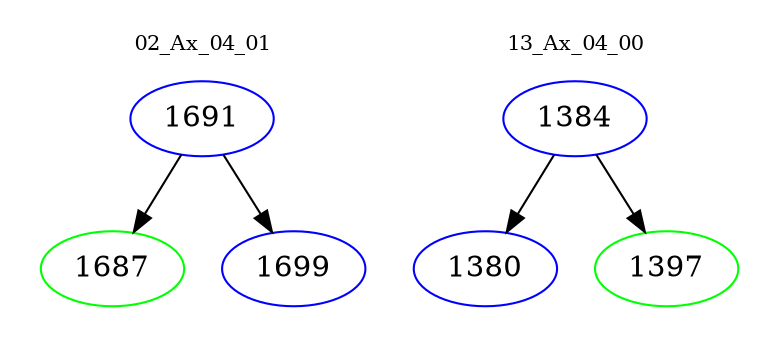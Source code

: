 digraph{
subgraph cluster_0 {
color = white
label = "02_Ax_04_01";
fontsize=10;
T0_1691 [label="1691", color="blue"]
T0_1691 -> T0_1687 [color="black"]
T0_1687 [label="1687", color="green"]
T0_1691 -> T0_1699 [color="black"]
T0_1699 [label="1699", color="blue"]
}
subgraph cluster_1 {
color = white
label = "13_Ax_04_00";
fontsize=10;
T1_1384 [label="1384", color="blue"]
T1_1384 -> T1_1380 [color="black"]
T1_1380 [label="1380", color="blue"]
T1_1384 -> T1_1397 [color="black"]
T1_1397 [label="1397", color="green"]
}
}
